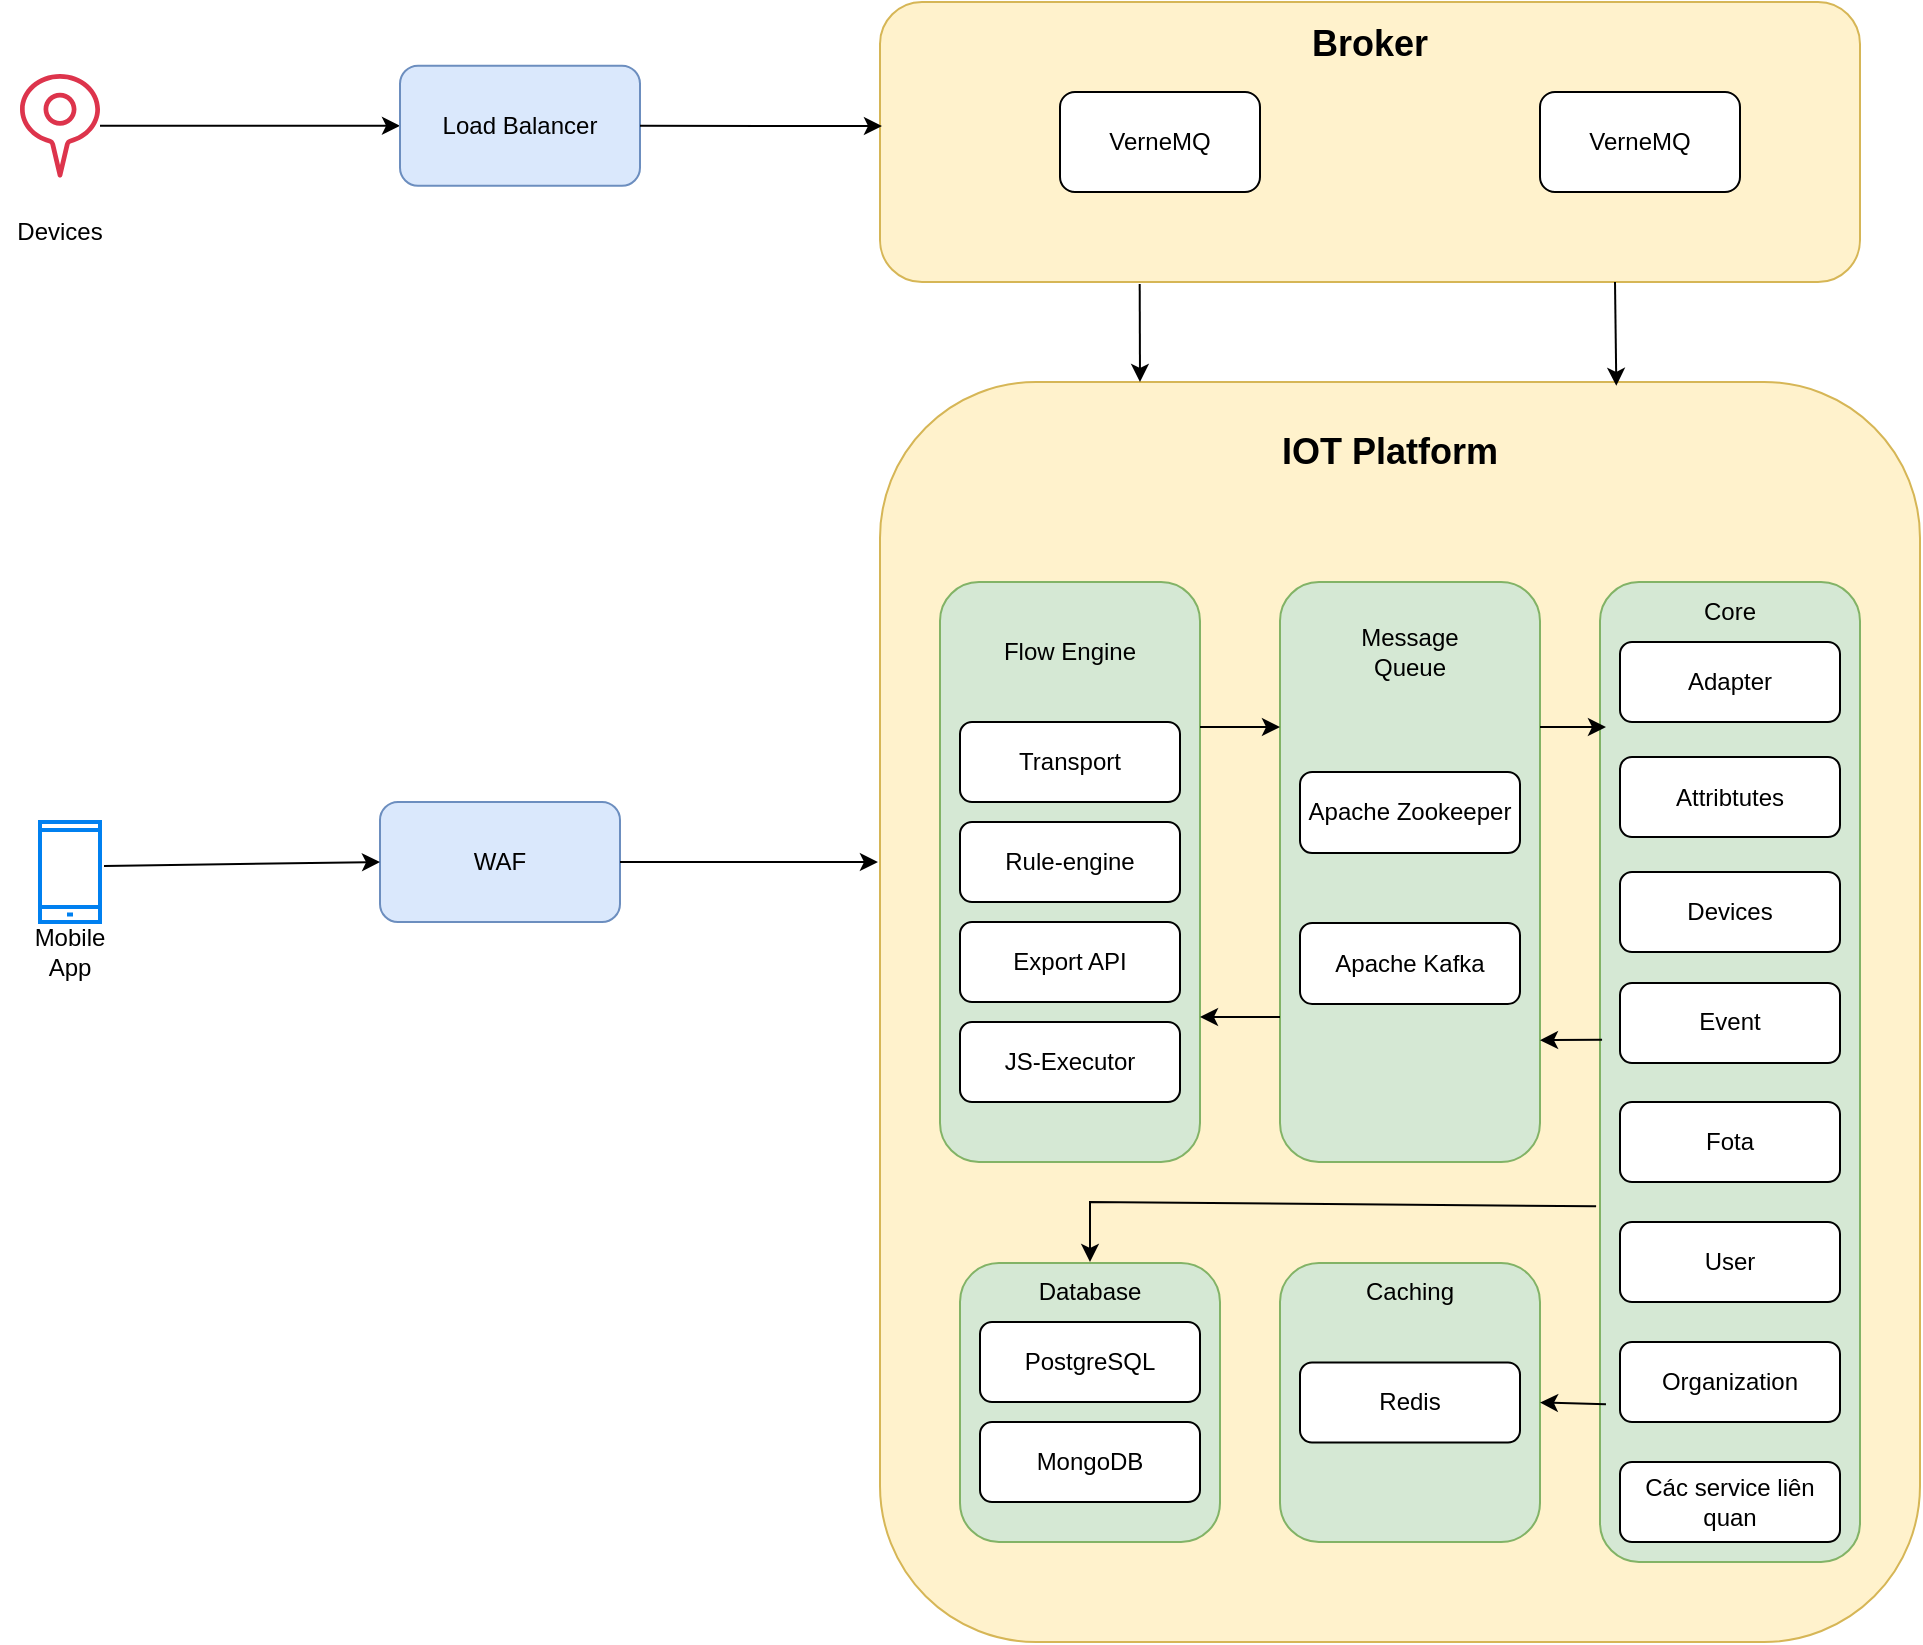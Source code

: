 <mxfile version="24.5.1" type="github">
  <diagram name="Page-1" id="822b0af5-4adb-64df-f703-e8dfc1f81529">
    <mxGraphModel dx="1434" dy="739" grid="1" gridSize="10" guides="1" tooltips="1" connect="1" arrows="1" fold="1" page="1" pageScale="1" pageWidth="1100" pageHeight="850" background="none" math="0" shadow="0">
      <root>
        <mxCell id="0" />
        <mxCell id="1" parent="0" />
        <mxCell id="Tdezvj7CF3Q8PXcbZIpg-2" value="" style="sketch=0;outlineConnect=0;fontColor=#232F3E;gradientColor=none;fillColor=#DD344C;strokeColor=none;dashed=0;verticalLabelPosition=bottom;verticalAlign=top;align=center;html=1;fontSize=12;fontStyle=0;aspect=fixed;shape=mxgraph.aws4.location_service_place;" parent="1" vertex="1">
          <mxGeometry x="100" y="55.95" width="40" height="51.89" as="geometry" />
        </mxCell>
        <mxCell id="Tdezvj7CF3Q8PXcbZIpg-3" value="Devices" style="text;html=1;align=center;verticalAlign=middle;whiteSpace=wrap;rounded=0;" parent="1" vertex="1">
          <mxGeometry x="90" y="120" width="60" height="30" as="geometry" />
        </mxCell>
        <mxCell id="Tdezvj7CF3Q8PXcbZIpg-4" value="" style="endArrow=classic;html=1;rounded=0;entryX=0;entryY=0.5;entryDx=0;entryDy=0;" parent="1" source="Tdezvj7CF3Q8PXcbZIpg-2" target="Tdezvj7CF3Q8PXcbZIpg-5" edge="1">
          <mxGeometry width="50" height="50" relative="1" as="geometry">
            <mxPoint x="160" y="80" as="sourcePoint" />
            <mxPoint x="280" y="80" as="targetPoint" />
          </mxGeometry>
        </mxCell>
        <mxCell id="Tdezvj7CF3Q8PXcbZIpg-5" value="Load Balancer" style="rounded=1;whiteSpace=wrap;html=1;fillColor=#dae8fc;strokeColor=#6c8ebf;" parent="1" vertex="1">
          <mxGeometry x="290" y="51.9" width="120" height="60" as="geometry" />
        </mxCell>
        <mxCell id="Tdezvj7CF3Q8PXcbZIpg-6" value="" style="rounded=1;whiteSpace=wrap;html=1;fillColor=#fff2cc;strokeColor=#d6b656;" parent="1" vertex="1">
          <mxGeometry x="530" y="20" width="490" height="140" as="geometry" />
        </mxCell>
        <mxCell id="Tdezvj7CF3Q8PXcbZIpg-7" value="" style="endArrow=classic;html=1;rounded=0;exitX=1;exitY=0.5;exitDx=0;exitDy=0;entryX=0.002;entryY=0.443;entryDx=0;entryDy=0;entryPerimeter=0;" parent="1" source="Tdezvj7CF3Q8PXcbZIpg-5" target="Tdezvj7CF3Q8PXcbZIpg-6" edge="1">
          <mxGeometry width="50" height="50" relative="1" as="geometry">
            <mxPoint x="430" y="80" as="sourcePoint" />
            <mxPoint x="520" y="80" as="targetPoint" />
          </mxGeometry>
        </mxCell>
        <mxCell id="Tdezvj7CF3Q8PXcbZIpg-8" value="VerneMQ" style="rounded=1;whiteSpace=wrap;html=1;" parent="1" vertex="1">
          <mxGeometry x="620" y="65" width="100" height="50" as="geometry" />
        </mxCell>
        <mxCell id="Tdezvj7CF3Q8PXcbZIpg-9" value="VerneMQ" style="rounded=1;whiteSpace=wrap;html=1;" parent="1" vertex="1">
          <mxGeometry x="860" y="65" width="100" height="50" as="geometry" />
        </mxCell>
        <mxCell id="Tdezvj7CF3Q8PXcbZIpg-11" value="&lt;span style=&quot;font-size: 18px;&quot;&gt;&lt;b&gt;Broker&lt;/b&gt;&lt;/span&gt;" style="text;html=1;align=center;verticalAlign=middle;whiteSpace=wrap;rounded=0;" parent="1" vertex="1">
          <mxGeometry x="710" y="25.95" width="130" height="30" as="geometry" />
        </mxCell>
        <mxCell id="Tdezvj7CF3Q8PXcbZIpg-13" value="" style="rounded=1;whiteSpace=wrap;html=1;fillColor=#fff2cc;strokeColor=#d6b656;" parent="1" vertex="1">
          <mxGeometry x="530" y="210" width="520" height="630" as="geometry" />
        </mxCell>
        <mxCell id="Tdezvj7CF3Q8PXcbZIpg-14" value="&lt;font style=&quot;font-size: 18px;&quot;&gt;&lt;b&gt;IOT Platform&lt;/b&gt;&lt;/font&gt;" style="text;html=1;align=center;verticalAlign=middle;whiteSpace=wrap;rounded=0;" parent="1" vertex="1">
          <mxGeometry x="720" y="230" width="130" height="30" as="geometry" />
        </mxCell>
        <mxCell id="Tdezvj7CF3Q8PXcbZIpg-15" value="" style="rounded=1;whiteSpace=wrap;html=1;fillColor=#d5e8d4;strokeColor=#82b366;" parent="1" vertex="1">
          <mxGeometry x="560" y="310" width="130" height="290" as="geometry" />
        </mxCell>
        <mxCell id="Tdezvj7CF3Q8PXcbZIpg-16" value="Flow Engine" style="text;html=1;align=center;verticalAlign=middle;whiteSpace=wrap;rounded=0;" parent="1" vertex="1">
          <mxGeometry x="590" y="330" width="70" height="30" as="geometry" />
        </mxCell>
        <mxCell id="Tdezvj7CF3Q8PXcbZIpg-17" value="Transport" style="rounded=1;whiteSpace=wrap;html=1;" parent="1" vertex="1">
          <mxGeometry x="570" y="380" width="110" height="40" as="geometry" />
        </mxCell>
        <mxCell id="Tdezvj7CF3Q8PXcbZIpg-18" value="Rule-engine" style="rounded=1;whiteSpace=wrap;html=1;" parent="1" vertex="1">
          <mxGeometry x="570" y="430" width="110" height="40" as="geometry" />
        </mxCell>
        <mxCell id="Tdezvj7CF3Q8PXcbZIpg-19" value="Export API" style="rounded=1;whiteSpace=wrap;html=1;" parent="1" vertex="1">
          <mxGeometry x="570" y="480" width="110" height="40" as="geometry" />
        </mxCell>
        <mxCell id="Tdezvj7CF3Q8PXcbZIpg-20" value="JS-Executor" style="rounded=1;whiteSpace=wrap;html=1;" parent="1" vertex="1">
          <mxGeometry x="570" y="530" width="110" height="40" as="geometry" />
        </mxCell>
        <mxCell id="Tdezvj7CF3Q8PXcbZIpg-22" value="" style="rounded=1;whiteSpace=wrap;html=1;fillColor=#d5e8d4;strokeColor=#82b366;" parent="1" vertex="1">
          <mxGeometry x="730" y="310" width="130" height="290" as="geometry" />
        </mxCell>
        <mxCell id="Tdezvj7CF3Q8PXcbZIpg-23" value="Message Queue" style="text;html=1;align=center;verticalAlign=middle;whiteSpace=wrap;rounded=0;" parent="1" vertex="1">
          <mxGeometry x="760" y="330" width="70" height="30" as="geometry" />
        </mxCell>
        <mxCell id="Tdezvj7CF3Q8PXcbZIpg-36" value="" style="rounded=1;whiteSpace=wrap;html=1;fillColor=#d5e8d4;strokeColor=#82b366;" parent="1" vertex="1">
          <mxGeometry x="890" y="310" width="130" height="490" as="geometry" />
        </mxCell>
        <mxCell id="Tdezvj7CF3Q8PXcbZIpg-37" value="Adapter" style="rounded=1;whiteSpace=wrap;html=1;" parent="1" vertex="1">
          <mxGeometry x="900" y="340" width="110" height="40" as="geometry" />
        </mxCell>
        <mxCell id="Tdezvj7CF3Q8PXcbZIpg-38" value="Attribtutes" style="rounded=1;whiteSpace=wrap;html=1;" parent="1" vertex="1">
          <mxGeometry x="900" y="397.5" width="110" height="40" as="geometry" />
        </mxCell>
        <mxCell id="Tdezvj7CF3Q8PXcbZIpg-39" value="Devices" style="rounded=1;whiteSpace=wrap;html=1;" parent="1" vertex="1">
          <mxGeometry x="900" y="455" width="110" height="40" as="geometry" />
        </mxCell>
        <mxCell id="Tdezvj7CF3Q8PXcbZIpg-40" value="Event" style="rounded=1;whiteSpace=wrap;html=1;" parent="1" vertex="1">
          <mxGeometry x="900" y="510.49" width="110" height="40" as="geometry" />
        </mxCell>
        <mxCell id="Tdezvj7CF3Q8PXcbZIpg-41" value="Fota" style="rounded=1;whiteSpace=wrap;html=1;" parent="1" vertex="1">
          <mxGeometry x="900" y="570" width="110" height="40" as="geometry" />
        </mxCell>
        <mxCell id="Tdezvj7CF3Q8PXcbZIpg-42" value="User" style="rounded=1;whiteSpace=wrap;html=1;" parent="1" vertex="1">
          <mxGeometry x="900" y="630" width="110" height="40" as="geometry" />
        </mxCell>
        <mxCell id="Tdezvj7CF3Q8PXcbZIpg-43" value="Organization" style="rounded=1;whiteSpace=wrap;html=1;" parent="1" vertex="1">
          <mxGeometry x="900" y="690" width="110" height="40" as="geometry" />
        </mxCell>
        <mxCell id="Tdezvj7CF3Q8PXcbZIpg-44" value="Các service liên quan" style="rounded=1;whiteSpace=wrap;html=1;" parent="1" vertex="1">
          <mxGeometry x="900" y="750" width="110" height="40" as="geometry" />
        </mxCell>
        <mxCell id="Tdezvj7CF3Q8PXcbZIpg-45" value="Core" style="text;html=1;align=center;verticalAlign=middle;whiteSpace=wrap;rounded=0;" parent="1" vertex="1">
          <mxGeometry x="920" y="310" width="70" height="30" as="geometry" />
        </mxCell>
        <mxCell id="Tdezvj7CF3Q8PXcbZIpg-46" value="" style="endArrow=classic;html=1;rounded=0;exitX=0.265;exitY=1.007;exitDx=0;exitDy=0;exitPerimeter=0;entryX=0.25;entryY=0;entryDx=0;entryDy=0;" parent="1" source="Tdezvj7CF3Q8PXcbZIpg-6" target="Tdezvj7CF3Q8PXcbZIpg-13" edge="1">
          <mxGeometry width="50" height="50" relative="1" as="geometry">
            <mxPoint x="520" y="240" as="sourcePoint" />
            <mxPoint x="570" y="190" as="targetPoint" />
          </mxGeometry>
        </mxCell>
        <mxCell id="Tdezvj7CF3Q8PXcbZIpg-47" value="" style="endArrow=classic;html=1;rounded=0;exitX=0.75;exitY=1;exitDx=0;exitDy=0;entryX=0.708;entryY=0.003;entryDx=0;entryDy=0;entryPerimeter=0;" parent="1" source="Tdezvj7CF3Q8PXcbZIpg-6" target="Tdezvj7CF3Q8PXcbZIpg-13" edge="1">
          <mxGeometry width="50" height="50" relative="1" as="geometry">
            <mxPoint x="670" y="171" as="sourcePoint" />
            <mxPoint x="670" y="220" as="targetPoint" />
          </mxGeometry>
        </mxCell>
        <mxCell id="Tdezvj7CF3Q8PXcbZIpg-48" value="" style="html=1;verticalLabelPosition=bottom;align=center;labelBackgroundColor=#ffffff;verticalAlign=top;strokeWidth=2;strokeColor=#0080F0;shadow=0;dashed=0;shape=mxgraph.ios7.icons.smartphone;" parent="1" vertex="1">
          <mxGeometry x="110" y="430" width="30" height="50" as="geometry" />
        </mxCell>
        <mxCell id="Tdezvj7CF3Q8PXcbZIpg-49" value="Mobile App" style="text;html=1;align=center;verticalAlign=middle;whiteSpace=wrap;rounded=0;" parent="1" vertex="1">
          <mxGeometry x="95" y="480.49" width="60" height="30" as="geometry" />
        </mxCell>
        <mxCell id="Tdezvj7CF3Q8PXcbZIpg-50" value="" style="rounded=1;whiteSpace=wrap;html=1;fillColor=#d5e8d4;strokeColor=#82b366;" parent="1" vertex="1">
          <mxGeometry x="570" y="650.49" width="130" height="139.51" as="geometry" />
        </mxCell>
        <mxCell id="Tdezvj7CF3Q8PXcbZIpg-51" value="PostgreSQL" style="rounded=1;whiteSpace=wrap;html=1;" parent="1" vertex="1">
          <mxGeometry x="580" y="680" width="110" height="40" as="geometry" />
        </mxCell>
        <mxCell id="Tdezvj7CF3Q8PXcbZIpg-52" value="MongoDB" style="rounded=1;whiteSpace=wrap;html=1;" parent="1" vertex="1">
          <mxGeometry x="580" y="730" width="110" height="40" as="geometry" />
        </mxCell>
        <mxCell id="Tdezvj7CF3Q8PXcbZIpg-53" value="" style="rounded=1;whiteSpace=wrap;html=1;fillColor=#d5e8d4;strokeColor=#82b366;" parent="1" vertex="1">
          <mxGeometry x="730" y="650.49" width="130" height="139.51" as="geometry" />
        </mxCell>
        <mxCell id="Tdezvj7CF3Q8PXcbZIpg-54" value="Redis" style="rounded=1;whiteSpace=wrap;html=1;" parent="1" vertex="1">
          <mxGeometry x="740" y="700.24" width="110" height="40" as="geometry" />
        </mxCell>
        <mxCell id="Tdezvj7CF3Q8PXcbZIpg-55" value="Database" style="text;html=1;align=center;verticalAlign=middle;whiteSpace=wrap;rounded=0;" parent="1" vertex="1">
          <mxGeometry x="605" y="650" width="60" height="30" as="geometry" />
        </mxCell>
        <mxCell id="Tdezvj7CF3Q8PXcbZIpg-56" value="Caching" style="text;html=1;align=center;verticalAlign=middle;whiteSpace=wrap;rounded=0;" parent="1" vertex="1">
          <mxGeometry x="764.99" y="650.49" width="60" height="30" as="geometry" />
        </mxCell>
        <mxCell id="Tdezvj7CF3Q8PXcbZIpg-57" value="" style="endArrow=classic;html=1;rounded=0;exitX=1;exitY=0.25;exitDx=0;exitDy=0;entryX=0;entryY=0.25;entryDx=0;entryDy=0;" parent="1" source="Tdezvj7CF3Q8PXcbZIpg-15" target="Tdezvj7CF3Q8PXcbZIpg-22" edge="1">
          <mxGeometry width="50" height="50" relative="1" as="geometry">
            <mxPoint x="520" y="540" as="sourcePoint" />
            <mxPoint x="570" y="490" as="targetPoint" />
          </mxGeometry>
        </mxCell>
        <mxCell id="Tdezvj7CF3Q8PXcbZIpg-58" value="" style="endArrow=classic;html=1;rounded=0;exitX=1;exitY=0.25;exitDx=0;exitDy=0;entryX=0.023;entryY=0.148;entryDx=0;entryDy=0;entryPerimeter=0;" parent="1" source="Tdezvj7CF3Q8PXcbZIpg-22" target="Tdezvj7CF3Q8PXcbZIpg-36" edge="1">
          <mxGeometry width="50" height="50" relative="1" as="geometry">
            <mxPoint x="700" y="393" as="sourcePoint" />
            <mxPoint x="740" y="393" as="targetPoint" />
          </mxGeometry>
        </mxCell>
        <mxCell id="Tdezvj7CF3Q8PXcbZIpg-59" value="" style="endArrow=classic;html=1;rounded=0;exitX=0.008;exitY=0.467;exitDx=0;exitDy=0;entryX=1;entryY=0.79;entryDx=0;entryDy=0;entryPerimeter=0;exitPerimeter=0;" parent="1" source="Tdezvj7CF3Q8PXcbZIpg-36" target="Tdezvj7CF3Q8PXcbZIpg-22" edge="1">
          <mxGeometry width="50" height="50" relative="1" as="geometry">
            <mxPoint x="870" y="393" as="sourcePoint" />
            <mxPoint x="903" y="393" as="targetPoint" />
          </mxGeometry>
        </mxCell>
        <mxCell id="Tdezvj7CF3Q8PXcbZIpg-60" value="" style="endArrow=classic;html=1;rounded=0;exitX=0;exitY=0.75;exitDx=0;exitDy=0;entryX=1;entryY=0.75;entryDx=0;entryDy=0;" parent="1" source="Tdezvj7CF3Q8PXcbZIpg-22" target="Tdezvj7CF3Q8PXcbZIpg-15" edge="1">
          <mxGeometry width="50" height="50" relative="1" as="geometry">
            <mxPoint x="901" y="549" as="sourcePoint" />
            <mxPoint x="870" y="549" as="targetPoint" />
          </mxGeometry>
        </mxCell>
        <mxCell id="Tdezvj7CF3Q8PXcbZIpg-61" value="" style="endArrow=classic;html=1;rounded=0;exitX=-0.015;exitY=0.637;exitDx=0;exitDy=0;exitPerimeter=0;entryX=0.5;entryY=0;entryDx=0;entryDy=0;" parent="1" source="Tdezvj7CF3Q8PXcbZIpg-36" target="Tdezvj7CF3Q8PXcbZIpg-55" edge="1">
          <mxGeometry width="50" height="50" relative="1" as="geometry">
            <mxPoint x="520" y="540" as="sourcePoint" />
            <mxPoint x="570" y="490" as="targetPoint" />
            <Array as="points">
              <mxPoint x="635" y="620" />
            </Array>
          </mxGeometry>
        </mxCell>
        <mxCell id="Tdezvj7CF3Q8PXcbZIpg-62" value="" style="endArrow=classic;html=1;rounded=0;exitX=0.023;exitY=0.839;exitDx=0;exitDy=0;entryX=1;entryY=0.5;entryDx=0;entryDy=0;exitPerimeter=0;" parent="1" source="Tdezvj7CF3Q8PXcbZIpg-36" target="Tdezvj7CF3Q8PXcbZIpg-53" edge="1">
          <mxGeometry width="50" height="50" relative="1" as="geometry">
            <mxPoint x="740" y="538" as="sourcePoint" />
            <mxPoint x="700" y="538" as="targetPoint" />
          </mxGeometry>
        </mxCell>
        <mxCell id="Tdezvj7CF3Q8PXcbZIpg-63" value="WAF" style="rounded=1;whiteSpace=wrap;html=1;fillColor=#dae8fc;strokeColor=#6c8ebf;" parent="1" vertex="1">
          <mxGeometry x="280" y="420" width="120" height="60" as="geometry" />
        </mxCell>
        <mxCell id="Tdezvj7CF3Q8PXcbZIpg-64" value="" style="endArrow=classic;html=1;rounded=0;exitX=1.067;exitY=0.44;exitDx=0;exitDy=0;exitPerimeter=0;entryX=0;entryY=0.5;entryDx=0;entryDy=0;" parent="1" source="Tdezvj7CF3Q8PXcbZIpg-48" target="Tdezvj7CF3Q8PXcbZIpg-63" edge="1">
          <mxGeometry width="50" height="50" relative="1" as="geometry">
            <mxPoint x="520" y="240" as="sourcePoint" />
            <mxPoint x="570" y="190" as="targetPoint" />
          </mxGeometry>
        </mxCell>
        <mxCell id="Tdezvj7CF3Q8PXcbZIpg-65" value="" style="endArrow=classic;html=1;rounded=0;exitX=1;exitY=0.5;exitDx=0;exitDy=0;entryX=-0.002;entryY=0.381;entryDx=0;entryDy=0;entryPerimeter=0;" parent="1" source="Tdezvj7CF3Q8PXcbZIpg-63" target="Tdezvj7CF3Q8PXcbZIpg-13" edge="1">
          <mxGeometry width="50" height="50" relative="1" as="geometry">
            <mxPoint x="520" y="540" as="sourcePoint" />
            <mxPoint x="570" y="490" as="targetPoint" />
          </mxGeometry>
        </mxCell>
        <mxCell id="LphvxAgCqrytLt34ni2W-1" value="Apache Zookeeper" style="rounded=1;whiteSpace=wrap;html=1;" vertex="1" parent="1">
          <mxGeometry x="740" y="405" width="110" height="40.49" as="geometry" />
        </mxCell>
        <mxCell id="LphvxAgCqrytLt34ni2W-2" value="Apache Kafka" style="rounded=1;whiteSpace=wrap;html=1;" vertex="1" parent="1">
          <mxGeometry x="740" y="480.49" width="110" height="40.49" as="geometry" />
        </mxCell>
      </root>
    </mxGraphModel>
  </diagram>
</mxfile>
